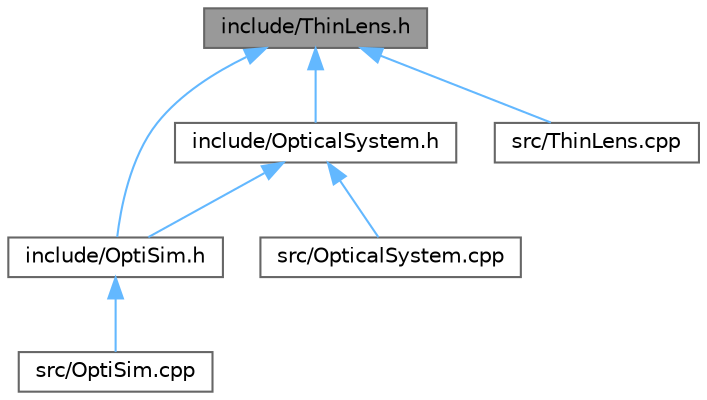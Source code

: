 digraph "include/ThinLens.h"
{
 // LATEX_PDF_SIZE
  bgcolor="transparent";
  edge [fontname=Helvetica,fontsize=10,labelfontname=Helvetica,labelfontsize=10];
  node [fontname=Helvetica,fontsize=10,shape=box,height=0.2,width=0.4];
  Node1 [id="Node000001",label="include/ThinLens.h",height=0.2,width=0.4,color="gray40", fillcolor="grey60", style="filled", fontcolor="black",tooltip="Defines the ThinLens class, representing an idealized thin lens."];
  Node1 -> Node2 [id="edge1_Node000001_Node000002",dir="back",color="steelblue1",style="solid",tooltip=" "];
  Node2 [id="Node000002",label="include/OptiSim.h",height=0.2,width=0.4,color="grey40", fillcolor="white", style="filled",URL="$OptiSim_8h.html",tooltip="Main header file for the OptiSim optical simulation library."];
  Node2 -> Node3 [id="edge2_Node000002_Node000003",dir="back",color="steelblue1",style="solid",tooltip=" "];
  Node3 [id="Node000003",label="src/OptiSim.cpp",height=0.2,width=0.4,color="grey40", fillcolor="white", style="filled",URL="$OptiSim_8cpp.html",tooltip="This is the main executable for the OptiSim optical simulation tool."];
  Node1 -> Node4 [id="edge3_Node000001_Node000004",dir="back",color="steelblue1",style="solid",tooltip=" "];
  Node4 [id="Node000004",label="include/OpticalSystem.h",height=0.2,width=0.4,color="grey40", fillcolor="white", style="filled",URL="$OpticalSystem_8h.html",tooltip="Defines the OpticalSystem class, which manages a collection of optical elements."];
  Node4 -> Node2 [id="edge4_Node000004_Node000002",dir="back",color="steelblue1",style="solid",tooltip=" "];
  Node4 -> Node5 [id="edge5_Node000004_Node000005",dir="back",color="steelblue1",style="solid",tooltip=" "];
  Node5 [id="Node000005",label="src/OpticalSystem.cpp",height=0.2,width=0.4,color="grey40", fillcolor="white", style="filled",URL="$OpticalSystem_8cpp.html",tooltip="Implements the OpticalSystem class, managing optical elements and simulations."];
  Node1 -> Node6 [id="edge6_Node000001_Node000006",dir="back",color="steelblue1",style="solid",tooltip=" "];
  Node6 [id="Node000006",label="src/ThinLens.cpp",height=0.2,width=0.4,color="grey40", fillcolor="white", style="filled",URL="$ThinLens_8cpp.html",tooltip="Implementation of the ThinLens class for modeling idealized thin lenses."];
}
